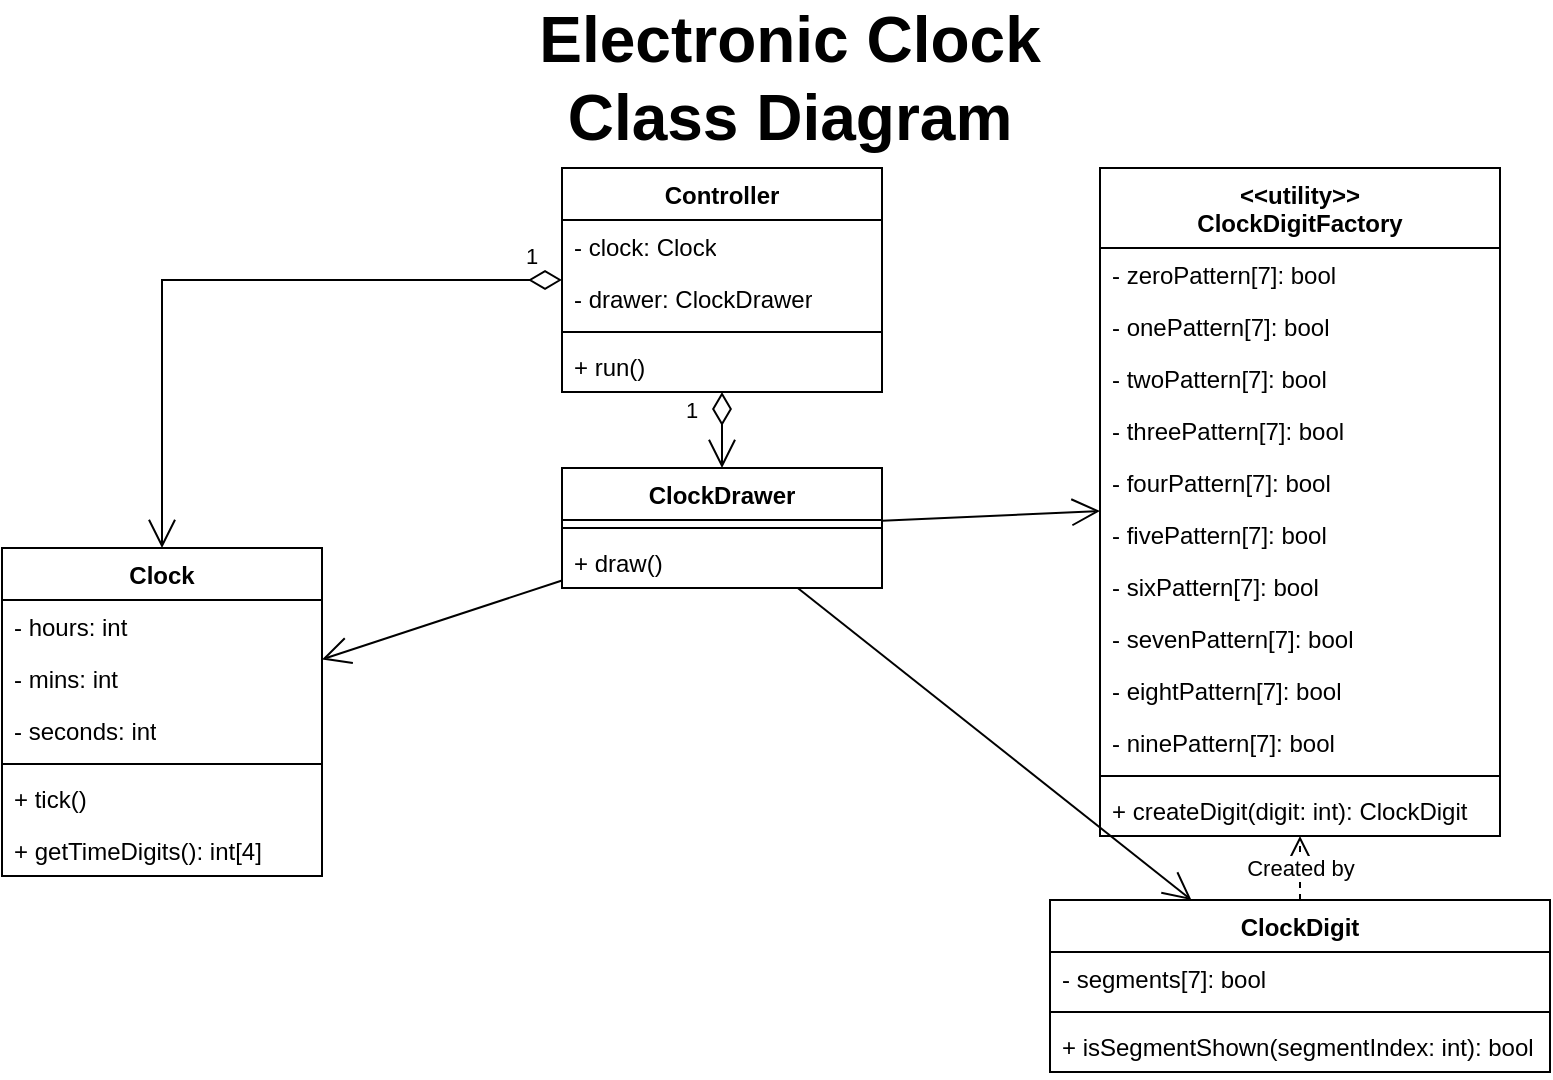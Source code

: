 <mxfile version="21.3.4" type="device">
  <diagram name="Страница 1" id="pEO_j2EQ6qFxEmSEYGHo">
    <mxGraphModel dx="1050" dy="549" grid="1" gridSize="10" guides="1" tooltips="1" connect="1" arrows="1" fold="1" page="1" pageScale="1" pageWidth="827" pageHeight="1169" math="0" shadow="0">
      <root>
        <mxCell id="0" />
        <mxCell id="1" parent="0" />
        <mxCell id="ffGDr8bCtfVIgtPdBpXR-5" value="Electronic Clock Class Diagram" style="text;html=1;strokeColor=none;fillColor=none;align=center;verticalAlign=middle;whiteSpace=wrap;rounded=0;fontSize=32;fontStyle=1" parent="1" vertex="1">
          <mxGeometry x="259" y="10" width="310" height="70" as="geometry" />
        </mxCell>
        <mxCell id="ffGDr8bCtfVIgtPdBpXR-12" value="Clock" style="swimlane;fontStyle=1;align=center;verticalAlign=top;childLayout=stackLayout;horizontal=1;startSize=26;horizontalStack=0;resizeParent=1;resizeParentMax=0;resizeLast=0;collapsible=1;marginBottom=0;whiteSpace=wrap;html=1;" parent="1" vertex="1">
          <mxGeometry x="20" y="280" width="160" height="164" as="geometry" />
        </mxCell>
        <mxCell id="w8gC6Pgou5bO-tuiGKOU-5" value="- hours: int" style="text;strokeColor=none;fillColor=none;align=left;verticalAlign=top;spacingLeft=4;spacingRight=4;overflow=hidden;rotatable=0;points=[[0,0.5],[1,0.5]];portConstraint=eastwest;whiteSpace=wrap;html=1;" parent="ffGDr8bCtfVIgtPdBpXR-12" vertex="1">
          <mxGeometry y="26" width="160" height="26" as="geometry" />
        </mxCell>
        <mxCell id="ffGDr8bCtfVIgtPdBpXR-13" value="- mins: int" style="text;strokeColor=none;fillColor=none;align=left;verticalAlign=top;spacingLeft=4;spacingRight=4;overflow=hidden;rotatable=0;points=[[0,0.5],[1,0.5]];portConstraint=eastwest;whiteSpace=wrap;html=1;" parent="ffGDr8bCtfVIgtPdBpXR-12" vertex="1">
          <mxGeometry y="52" width="160" height="26" as="geometry" />
        </mxCell>
        <mxCell id="w8gC6Pgou5bO-tuiGKOU-6" value="- seconds: int" style="text;strokeColor=none;fillColor=none;align=left;verticalAlign=top;spacingLeft=4;spacingRight=4;overflow=hidden;rotatable=0;points=[[0,0.5],[1,0.5]];portConstraint=eastwest;whiteSpace=wrap;html=1;" parent="ffGDr8bCtfVIgtPdBpXR-12" vertex="1">
          <mxGeometry y="78" width="160" height="26" as="geometry" />
        </mxCell>
        <mxCell id="ffGDr8bCtfVIgtPdBpXR-14" value="" style="line;strokeWidth=1;fillColor=none;align=left;verticalAlign=middle;spacingTop=-1;spacingLeft=3;spacingRight=3;rotatable=0;labelPosition=right;points=[];portConstraint=eastwest;strokeColor=inherit;" parent="ffGDr8bCtfVIgtPdBpXR-12" vertex="1">
          <mxGeometry y="104" width="160" height="8" as="geometry" />
        </mxCell>
        <mxCell id="LWtCfERro_clsTXi9q6C-1" value="+ tick()" style="text;strokeColor=none;fillColor=none;align=left;verticalAlign=top;spacingLeft=4;spacingRight=4;overflow=hidden;rotatable=0;points=[[0,0.5],[1,0.5]];portConstraint=eastwest;whiteSpace=wrap;html=1;" vertex="1" parent="ffGDr8bCtfVIgtPdBpXR-12">
          <mxGeometry y="112" width="160" height="26" as="geometry" />
        </mxCell>
        <mxCell id="ffGDr8bCtfVIgtPdBpXR-15" value="+ getTimeDigits(): int[4]" style="text;strokeColor=none;fillColor=none;align=left;verticalAlign=top;spacingLeft=4;spacingRight=4;overflow=hidden;rotatable=0;points=[[0,0.5],[1,0.5]];portConstraint=eastwest;whiteSpace=wrap;html=1;" parent="ffGDr8bCtfVIgtPdBpXR-12" vertex="1">
          <mxGeometry y="138" width="160" height="26" as="geometry" />
        </mxCell>
        <mxCell id="LWtCfERro_clsTXi9q6C-3" value="" style="endArrow=open;endFill=1;endSize=12;html=1;rounded=0;" edge="1" parent="1" source="LWtCfERro_clsTXi9q6C-7" target="ffGDr8bCtfVIgtPdBpXR-12">
          <mxGeometry width="160" relative="1" as="geometry">
            <mxPoint x="408.4" y="309.6" as="sourcePoint" />
            <mxPoint x="430" y="470" as="targetPoint" />
          </mxGeometry>
        </mxCell>
        <mxCell id="LWtCfERro_clsTXi9q6C-7" value="ClockDrawer" style="swimlane;fontStyle=1;align=center;verticalAlign=top;childLayout=stackLayout;horizontal=1;startSize=26;horizontalStack=0;resizeParent=1;resizeParentMax=0;resizeLast=0;collapsible=1;marginBottom=0;whiteSpace=wrap;html=1;" vertex="1" parent="1">
          <mxGeometry x="300" y="240" width="160" height="60" as="geometry" />
        </mxCell>
        <mxCell id="LWtCfERro_clsTXi9q6C-9" value="" style="line;strokeWidth=1;fillColor=none;align=left;verticalAlign=middle;spacingTop=-1;spacingLeft=3;spacingRight=3;rotatable=0;labelPosition=right;points=[];portConstraint=eastwest;strokeColor=inherit;" vertex="1" parent="LWtCfERro_clsTXi9q6C-7">
          <mxGeometry y="26" width="160" height="8" as="geometry" />
        </mxCell>
        <mxCell id="LWtCfERro_clsTXi9q6C-10" value="+ draw()" style="text;strokeColor=none;fillColor=none;align=left;verticalAlign=top;spacingLeft=4;spacingRight=4;overflow=hidden;rotatable=0;points=[[0,0.5],[1,0.5]];portConstraint=eastwest;whiteSpace=wrap;html=1;" vertex="1" parent="LWtCfERro_clsTXi9q6C-7">
          <mxGeometry y="34" width="160" height="26" as="geometry" />
        </mxCell>
        <mxCell id="LWtCfERro_clsTXi9q6C-23" value="ClockDigit" style="swimlane;fontStyle=1;align=center;verticalAlign=top;childLayout=stackLayout;horizontal=1;startSize=26;horizontalStack=0;resizeParent=1;resizeParentMax=0;resizeLast=0;collapsible=1;marginBottom=0;whiteSpace=wrap;html=1;" vertex="1" parent="1">
          <mxGeometry x="544" y="456" width="250" height="86" as="geometry" />
        </mxCell>
        <mxCell id="LWtCfERro_clsTXi9q6C-24" value="- segments[7]: bool" style="text;strokeColor=none;fillColor=none;align=left;verticalAlign=top;spacingLeft=4;spacingRight=4;overflow=hidden;rotatable=0;points=[[0,0.5],[1,0.5]];portConstraint=eastwest;whiteSpace=wrap;html=1;" vertex="1" parent="LWtCfERro_clsTXi9q6C-23">
          <mxGeometry y="26" width="250" height="26" as="geometry" />
        </mxCell>
        <mxCell id="LWtCfERro_clsTXi9q6C-50" value="" style="line;strokeWidth=1;fillColor=none;align=left;verticalAlign=middle;spacingTop=-1;spacingLeft=3;spacingRight=3;rotatable=0;labelPosition=right;points=[];portConstraint=eastwest;strokeColor=inherit;" vertex="1" parent="LWtCfERro_clsTXi9q6C-23">
          <mxGeometry y="52" width="250" height="8" as="geometry" />
        </mxCell>
        <mxCell id="LWtCfERro_clsTXi9q6C-42" value="+ isSegmentShown(segmentIndex: int): bool" style="text;strokeColor=none;fillColor=none;align=left;verticalAlign=top;spacingLeft=4;spacingRight=4;overflow=hidden;rotatable=0;points=[[0,0.5],[1,0.5]];portConstraint=eastwest;whiteSpace=wrap;html=1;" vertex="1" parent="LWtCfERro_clsTXi9q6C-23">
          <mxGeometry y="60" width="250" height="26" as="geometry" />
        </mxCell>
        <mxCell id="LWtCfERro_clsTXi9q6C-30" value="&amp;lt;&amp;lt;utility&amp;gt;&amp;gt;&lt;br&gt;ClockDigitFactory" style="swimlane;fontStyle=1;align=center;verticalAlign=top;childLayout=stackLayout;horizontal=1;startSize=40;horizontalStack=0;resizeParent=1;resizeParentMax=0;resizeLast=0;collapsible=1;marginBottom=0;whiteSpace=wrap;html=1;" vertex="1" parent="1">
          <mxGeometry x="569" y="90" width="200" height="334" as="geometry" />
        </mxCell>
        <mxCell id="LWtCfERro_clsTXi9q6C-31" value="- zeroPattern[7]: bool" style="text;strokeColor=none;fillColor=none;align=left;verticalAlign=top;spacingLeft=4;spacingRight=4;overflow=hidden;rotatable=0;points=[[0,0.5],[1,0.5]];portConstraint=eastwest;whiteSpace=wrap;html=1;" vertex="1" parent="LWtCfERro_clsTXi9q6C-30">
          <mxGeometry y="40" width="200" height="26" as="geometry" />
        </mxCell>
        <mxCell id="LWtCfERro_clsTXi9q6C-51" value="- onePattern[7]: bool" style="text;strokeColor=none;fillColor=none;align=left;verticalAlign=top;spacingLeft=4;spacingRight=4;overflow=hidden;rotatable=0;points=[[0,0.5],[1,0.5]];portConstraint=eastwest;whiteSpace=wrap;html=1;" vertex="1" parent="LWtCfERro_clsTXi9q6C-30">
          <mxGeometry y="66" width="200" height="26" as="geometry" />
        </mxCell>
        <mxCell id="LWtCfERro_clsTXi9q6C-52" value="- twoPattern[7]: bool" style="text;strokeColor=none;fillColor=none;align=left;verticalAlign=top;spacingLeft=4;spacingRight=4;overflow=hidden;rotatable=0;points=[[0,0.5],[1,0.5]];portConstraint=eastwest;whiteSpace=wrap;html=1;" vertex="1" parent="LWtCfERro_clsTXi9q6C-30">
          <mxGeometry y="92" width="200" height="26" as="geometry" />
        </mxCell>
        <mxCell id="LWtCfERro_clsTXi9q6C-53" value="- threePattern[7]: bool" style="text;strokeColor=none;fillColor=none;align=left;verticalAlign=top;spacingLeft=4;spacingRight=4;overflow=hidden;rotatable=0;points=[[0,0.5],[1,0.5]];portConstraint=eastwest;whiteSpace=wrap;html=1;" vertex="1" parent="LWtCfERro_clsTXi9q6C-30">
          <mxGeometry y="118" width="200" height="26" as="geometry" />
        </mxCell>
        <mxCell id="LWtCfERro_clsTXi9q6C-54" value="- fourPattern[7]: bool" style="text;strokeColor=none;fillColor=none;align=left;verticalAlign=top;spacingLeft=4;spacingRight=4;overflow=hidden;rotatable=0;points=[[0,0.5],[1,0.5]];portConstraint=eastwest;whiteSpace=wrap;html=1;" vertex="1" parent="LWtCfERro_clsTXi9q6C-30">
          <mxGeometry y="144" width="200" height="26" as="geometry" />
        </mxCell>
        <mxCell id="LWtCfERro_clsTXi9q6C-55" value="- fivePattern[7]: bool" style="text;strokeColor=none;fillColor=none;align=left;verticalAlign=top;spacingLeft=4;spacingRight=4;overflow=hidden;rotatable=0;points=[[0,0.5],[1,0.5]];portConstraint=eastwest;whiteSpace=wrap;html=1;" vertex="1" parent="LWtCfERro_clsTXi9q6C-30">
          <mxGeometry y="170" width="200" height="26" as="geometry" />
        </mxCell>
        <mxCell id="LWtCfERro_clsTXi9q6C-56" value="- sixPattern[7]: bool" style="text;strokeColor=none;fillColor=none;align=left;verticalAlign=top;spacingLeft=4;spacingRight=4;overflow=hidden;rotatable=0;points=[[0,0.5],[1,0.5]];portConstraint=eastwest;whiteSpace=wrap;html=1;" vertex="1" parent="LWtCfERro_clsTXi9q6C-30">
          <mxGeometry y="196" width="200" height="26" as="geometry" />
        </mxCell>
        <mxCell id="LWtCfERro_clsTXi9q6C-58" value="- sevenPattern[7]: bool" style="text;strokeColor=none;fillColor=none;align=left;verticalAlign=top;spacingLeft=4;spacingRight=4;overflow=hidden;rotatable=0;points=[[0,0.5],[1,0.5]];portConstraint=eastwest;whiteSpace=wrap;html=1;" vertex="1" parent="LWtCfERro_clsTXi9q6C-30">
          <mxGeometry y="222" width="200" height="26" as="geometry" />
        </mxCell>
        <mxCell id="LWtCfERro_clsTXi9q6C-59" value="- eightPattern[7]: bool" style="text;strokeColor=none;fillColor=none;align=left;verticalAlign=top;spacingLeft=4;spacingRight=4;overflow=hidden;rotatable=0;points=[[0,0.5],[1,0.5]];portConstraint=eastwest;whiteSpace=wrap;html=1;" vertex="1" parent="LWtCfERro_clsTXi9q6C-30">
          <mxGeometry y="248" width="200" height="26" as="geometry" />
        </mxCell>
        <mxCell id="LWtCfERro_clsTXi9q6C-60" value="- ninePattern[7]: bool" style="text;strokeColor=none;fillColor=none;align=left;verticalAlign=top;spacingLeft=4;spacingRight=4;overflow=hidden;rotatable=0;points=[[0,0.5],[1,0.5]];portConstraint=eastwest;whiteSpace=wrap;html=1;" vertex="1" parent="LWtCfERro_clsTXi9q6C-30">
          <mxGeometry y="274" width="200" height="26" as="geometry" />
        </mxCell>
        <mxCell id="LWtCfERro_clsTXi9q6C-32" value="" style="line;strokeWidth=1;fillColor=none;align=left;verticalAlign=middle;spacingTop=-1;spacingLeft=3;spacingRight=3;rotatable=0;labelPosition=right;points=[];portConstraint=eastwest;strokeColor=inherit;" vertex="1" parent="LWtCfERro_clsTXi9q6C-30">
          <mxGeometry y="300" width="200" height="8" as="geometry" />
        </mxCell>
        <mxCell id="LWtCfERro_clsTXi9q6C-33" value="+ createDigit(digit: int): ClockDigit" style="text;strokeColor=none;fillColor=none;align=left;verticalAlign=top;spacingLeft=4;spacingRight=4;overflow=hidden;rotatable=0;points=[[0,0.5],[1,0.5]];portConstraint=eastwest;whiteSpace=wrap;html=1;" vertex="1" parent="LWtCfERro_clsTXi9q6C-30">
          <mxGeometry y="308" width="200" height="26" as="geometry" />
        </mxCell>
        <mxCell id="LWtCfERro_clsTXi9q6C-34" value="Created by" style="endArrow=open;endSize=12;dashed=1;html=1;rounded=0;" edge="1" parent="1" source="LWtCfERro_clsTXi9q6C-23" target="LWtCfERro_clsTXi9q6C-30">
          <mxGeometry width="160" relative="1" as="geometry">
            <mxPoint x="630" y="510" as="sourcePoint" />
            <mxPoint x="790" y="510" as="targetPoint" />
          </mxGeometry>
        </mxCell>
        <mxCell id="LWtCfERro_clsTXi9q6C-35" value="" style="endArrow=open;endFill=1;endSize=12;html=1;rounded=0;" edge="1" parent="1" source="LWtCfERro_clsTXi9q6C-7" target="LWtCfERro_clsTXi9q6C-23">
          <mxGeometry width="160" relative="1" as="geometry">
            <mxPoint x="440" y="500" as="sourcePoint" />
            <mxPoint x="600" y="500" as="targetPoint" />
          </mxGeometry>
        </mxCell>
        <mxCell id="LWtCfERro_clsTXi9q6C-36" value="" style="endArrow=open;endFill=1;endSize=12;html=1;rounded=0;" edge="1" parent="1" source="LWtCfERro_clsTXi9q6C-7" target="LWtCfERro_clsTXi9q6C-30">
          <mxGeometry width="160" relative="1" as="geometry">
            <mxPoint x="440" y="500" as="sourcePoint" />
            <mxPoint x="600" y="500" as="targetPoint" />
          </mxGeometry>
        </mxCell>
        <mxCell id="LWtCfERro_clsTXi9q6C-61" value="Controller" style="swimlane;fontStyle=1;align=center;verticalAlign=top;childLayout=stackLayout;horizontal=1;startSize=26;horizontalStack=0;resizeParent=1;resizeParentMax=0;resizeLast=0;collapsible=1;marginBottom=0;whiteSpace=wrap;html=1;" vertex="1" parent="1">
          <mxGeometry x="300" y="90" width="160" height="112" as="geometry" />
        </mxCell>
        <mxCell id="LWtCfERro_clsTXi9q6C-62" value="- clock: Clock" style="text;strokeColor=none;fillColor=none;align=left;verticalAlign=top;spacingLeft=4;spacingRight=4;overflow=hidden;rotatable=0;points=[[0,0.5],[1,0.5]];portConstraint=eastwest;whiteSpace=wrap;html=1;" vertex="1" parent="LWtCfERro_clsTXi9q6C-61">
          <mxGeometry y="26" width="160" height="26" as="geometry" />
        </mxCell>
        <mxCell id="LWtCfERro_clsTXi9q6C-68" value="- drawer: ClockDrawer" style="text;strokeColor=none;fillColor=none;align=left;verticalAlign=top;spacingLeft=4;spacingRight=4;overflow=hidden;rotatable=0;points=[[0,0.5],[1,0.5]];portConstraint=eastwest;whiteSpace=wrap;html=1;" vertex="1" parent="LWtCfERro_clsTXi9q6C-61">
          <mxGeometry y="52" width="160" height="26" as="geometry" />
        </mxCell>
        <mxCell id="LWtCfERro_clsTXi9q6C-63" value="" style="line;strokeWidth=1;fillColor=none;align=left;verticalAlign=middle;spacingTop=-1;spacingLeft=3;spacingRight=3;rotatable=0;labelPosition=right;points=[];portConstraint=eastwest;strokeColor=inherit;" vertex="1" parent="LWtCfERro_clsTXi9q6C-61">
          <mxGeometry y="78" width="160" height="8" as="geometry" />
        </mxCell>
        <mxCell id="LWtCfERro_clsTXi9q6C-64" value="+ run()" style="text;strokeColor=none;fillColor=none;align=left;verticalAlign=top;spacingLeft=4;spacingRight=4;overflow=hidden;rotatable=0;points=[[0,0.5],[1,0.5]];portConstraint=eastwest;whiteSpace=wrap;html=1;" vertex="1" parent="LWtCfERro_clsTXi9q6C-61">
          <mxGeometry y="86" width="160" height="26" as="geometry" />
        </mxCell>
        <mxCell id="LWtCfERro_clsTXi9q6C-65" value="1" style="endArrow=open;html=1;endSize=12;startArrow=diamondThin;startSize=14;startFill=0;edgeStyle=orthogonalEdgeStyle;align=left;verticalAlign=bottom;rounded=0;" edge="1" parent="1" source="LWtCfERro_clsTXi9q6C-61" target="ffGDr8bCtfVIgtPdBpXR-12">
          <mxGeometry x="-0.878" y="-3" relative="1" as="geometry">
            <mxPoint x="99" y="200" as="sourcePoint" />
            <mxPoint x="259" y="200" as="targetPoint" />
            <mxPoint as="offset" />
          </mxGeometry>
        </mxCell>
        <mxCell id="LWtCfERro_clsTXi9q6C-67" value="1" style="endArrow=open;html=1;endSize=12;startArrow=diamondThin;startSize=14;startFill=0;edgeStyle=orthogonalEdgeStyle;align=left;verticalAlign=bottom;rounded=0;" edge="1" parent="1" source="LWtCfERro_clsTXi9q6C-61" target="LWtCfERro_clsTXi9q6C-7">
          <mxGeometry x="-0.053" y="-20" relative="1" as="geometry">
            <mxPoint x="190" y="370" as="sourcePoint" />
            <mxPoint x="350" y="370" as="targetPoint" />
            <mxPoint as="offset" />
          </mxGeometry>
        </mxCell>
      </root>
    </mxGraphModel>
  </diagram>
</mxfile>
